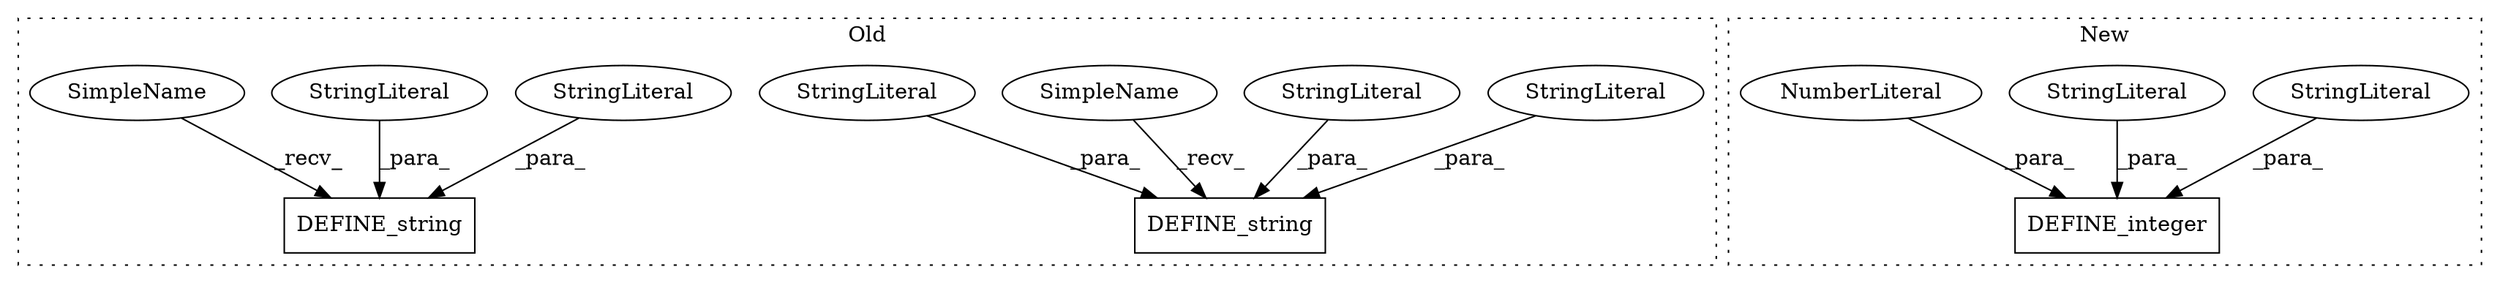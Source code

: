 digraph G {
subgraph cluster0 {
1 [label="DEFINE_string" a="32" s="894,963" l="14,1" shape="box"];
3 [label="StringLiteral" a="45" s="920" l="6" shape="ellipse"];
4 [label="StringLiteral" a="45" s="927" l="36" shape="ellipse"];
7 [label="StringLiteral" a="45" s="908" l="11" shape="ellipse"];
9 [label="DEFINE_string" a="32" s="976,1045" l="14,1" shape="box"];
10 [label="StringLiteral" a="45" s="990" l="10" shape="ellipse"];
11 [label="StringLiteral" a="45" s="1014" l="31" shape="ellipse"];
12 [label="SimpleName" a="42" s="970" l="5" shape="ellipse"];
13 [label="SimpleName" a="42" s="888" l="5" shape="ellipse"];
label = "Old";
style="dotted";
}
subgraph cluster1 {
2 [label="DEFINE_integer" a="32" s="1254,1321" l="15,1" shape="box"];
5 [label="StringLiteral" a="45" s="1269" l="10" shape="ellipse"];
6 [label="StringLiteral" a="45" s="1282" l="39" shape="ellipse"];
8 [label="NumberLiteral" a="34" s="1280" l="1" shape="ellipse"];
label = "New";
style="dotted";
}
3 -> 1 [label="_para_"];
4 -> 1 [label="_para_"];
5 -> 2 [label="_para_"];
6 -> 2 [label="_para_"];
7 -> 1 [label="_para_"];
8 -> 2 [label="_para_"];
10 -> 9 [label="_para_"];
11 -> 9 [label="_para_"];
12 -> 9 [label="_recv_"];
13 -> 1 [label="_recv_"];
}